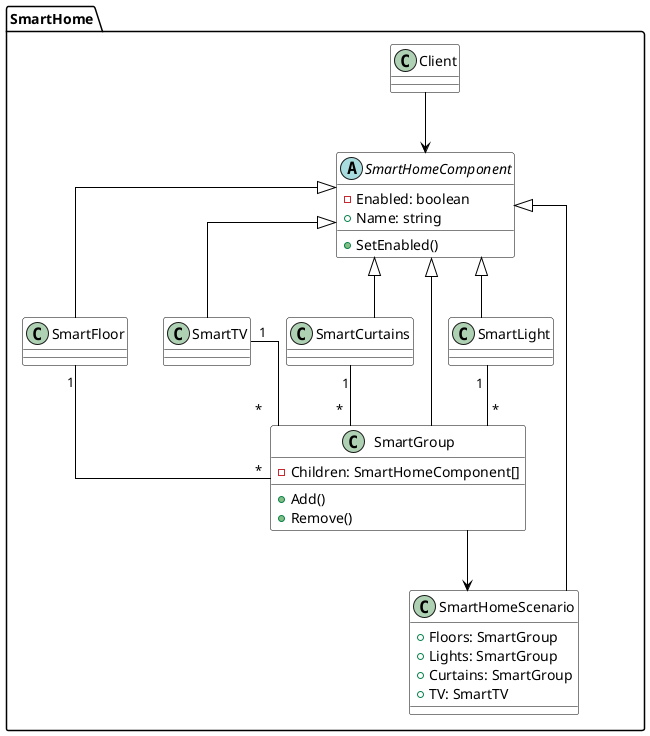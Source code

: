 @startuml
package "SmartHome" {
    skinparam class {
	BackgroundColor White
	ArrowColor Black
	BorderColor Black
    }
    skinparam Linetype ortho

    class Client {

    }

    abstract class SmartHomeComponent {
        -Enabled: boolean
        +Name: string
        +SetEnabled()
    }

    class SmartFloor {

    }

    class SmartTV {

    }
    
    class SmartCurtains {

    }

    class SmartLight {

    }

    class SmartGroup {
        -Children: SmartHomeComponent[]
        +Add()
        +Remove()
    }
    

    class SmartHomeScenario {
        +Floors: SmartGroup
        +Lights: SmartGroup
        +Curtains: SmartGroup
        +TV: SmartTV
    }

    Client --> SmartHomeComponent
    SmartHomeScenario --|> SmartHomeComponent

    SmartFloor -up-|> SmartHomeComponent
    SmartTV -up-|> SmartHomeComponent
    SmartCurtains -up-|> SmartHomeComponent
    SmartLight -up-|> SmartHomeComponent

    SmartFloor "1" -- "*" SmartGroup
    SmartTV "1" -- "*" SmartGroup
    SmartCurtains "1" -- "*" SmartGroup
    SmartLight "1" -- "*" SmartGroup

    SmartGroup --|> SmartHomeComponent
    SmartGroup --> SmartHomeScenario
  
} 
@enduml